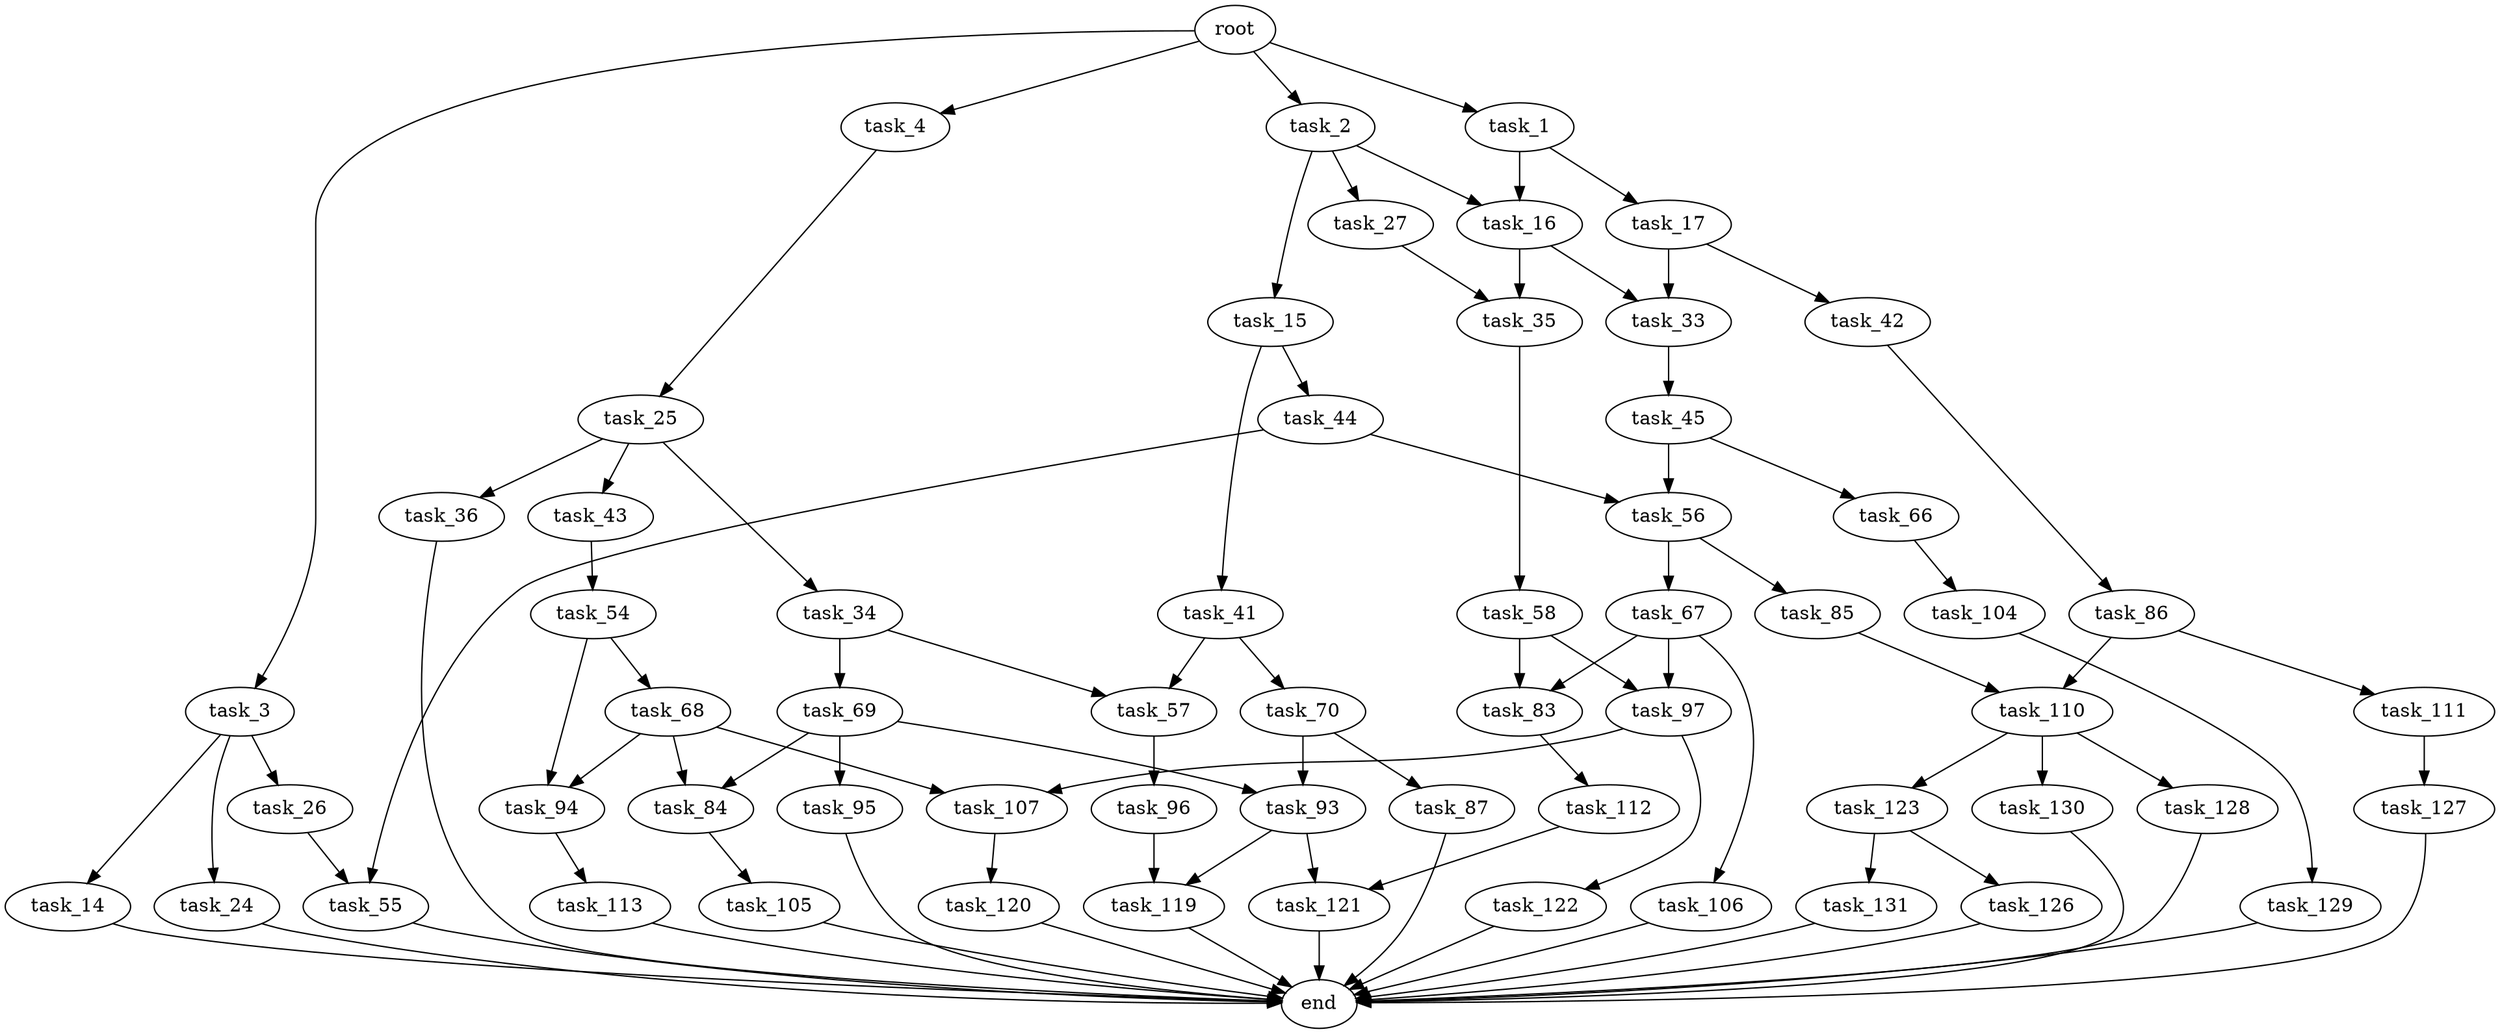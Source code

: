 digraph G {
  root [size="0.000000"];
  task_1 [size="32573220824.000000"];
  task_2 [size="21673321550.000000"];
  task_3 [size="8589934592.000000"];
  task_4 [size="6653505651.000000"];
  task_16 [size="18847500859.000000"];
  task_17 [size="1131264240168.000000"];
  task_15 [size="2092387294.000000"];
  task_27 [size="28991029248.000000"];
  task_14 [size="368293445632.000000"];
  task_24 [size="782757789696.000000"];
  task_26 [size="741792081018.000000"];
  task_25 [size="1531894148.000000"];
  end [size="0.000000"];
  task_41 [size="2405767912.000000"];
  task_44 [size="247855600206.000000"];
  task_33 [size="121640248698.000000"];
  task_35 [size="319505158051.000000"];
  task_42 [size="621153887899.000000"];
  task_34 [size="368293445632.000000"];
  task_36 [size="134217728000.000000"];
  task_43 [size="1367637405.000000"];
  task_55 [size="134217728000.000000"];
  task_45 [size="68719476736.000000"];
  task_57 [size="450181977007.000000"];
  task_69 [size="25247629312.000000"];
  task_58 [size="4048765137.000000"];
  task_70 [size="28991029248.000000"];
  task_86 [size="1073741824000.000000"];
  task_54 [size="46651999669.000000"];
  task_56 [size="782757789696.000000"];
  task_66 [size="7968070002.000000"];
  task_68 [size="758161079416.000000"];
  task_94 [size="3729233535.000000"];
  task_67 [size="8589934592.000000"];
  task_85 [size="140830591800.000000"];
  task_96 [size="454399388330.000000"];
  task_83 [size="589212504348.000000"];
  task_97 [size="32191699222.000000"];
  task_104 [size="368293445632.000000"];
  task_106 [size="8589934592.000000"];
  task_84 [size="1073741824000.000000"];
  task_107 [size="444552779969.000000"];
  task_93 [size="41088457859.000000"];
  task_95 [size="32565842757.000000"];
  task_87 [size="6554876535.000000"];
  task_112 [size="549755813888.000000"];
  task_105 [size="4102828482.000000"];
  task_110 [size="8589934592.000000"];
  task_111 [size="368293445632.000000"];
  task_119 [size="293980149350.000000"];
  task_121 [size="24030261074.000000"];
  task_113 [size="368293445632.000000"];
  task_122 [size="31974260420.000000"];
  task_129 [size="65354752562.000000"];
  task_120 [size="11522522994.000000"];
  task_123 [size="2678777971.000000"];
  task_128 [size="278607406003.000000"];
  task_130 [size="10769691462.000000"];
  task_127 [size="886293498012.000000"];
  task_126 [size="368293445632.000000"];
  task_131 [size="207110847079.000000"];

  root -> task_1 [size="1.000000"];
  root -> task_2 [size="1.000000"];
  root -> task_3 [size="1.000000"];
  root -> task_4 [size="1.000000"];
  task_1 -> task_16 [size="536870912.000000"];
  task_1 -> task_17 [size="536870912.000000"];
  task_2 -> task_15 [size="411041792.000000"];
  task_2 -> task_16 [size="411041792.000000"];
  task_2 -> task_27 [size="411041792.000000"];
  task_3 -> task_14 [size="33554432.000000"];
  task_3 -> task_24 [size="33554432.000000"];
  task_3 -> task_26 [size="33554432.000000"];
  task_4 -> task_25 [size="209715200.000000"];
  task_16 -> task_33 [size="838860800.000000"];
  task_16 -> task_35 [size="838860800.000000"];
  task_17 -> task_33 [size="838860800.000000"];
  task_17 -> task_42 [size="838860800.000000"];
  task_15 -> task_41 [size="75497472.000000"];
  task_15 -> task_44 [size="75497472.000000"];
  task_27 -> task_35 [size="75497472.000000"];
  task_14 -> end [size="1.000000"];
  task_24 -> end [size="1.000000"];
  task_26 -> task_55 [size="679477248.000000"];
  task_25 -> task_34 [size="75497472.000000"];
  task_25 -> task_36 [size="75497472.000000"];
  task_25 -> task_43 [size="75497472.000000"];
  task_41 -> task_57 [size="75497472.000000"];
  task_41 -> task_70 [size="75497472.000000"];
  task_44 -> task_55 [size="209715200.000000"];
  task_44 -> task_56 [size="209715200.000000"];
  task_33 -> task_45 [size="209715200.000000"];
  task_35 -> task_58 [size="411041792.000000"];
  task_42 -> task_86 [size="411041792.000000"];
  task_34 -> task_57 [size="411041792.000000"];
  task_34 -> task_69 [size="411041792.000000"];
  task_36 -> end [size="1.000000"];
  task_43 -> task_54 [size="134217728.000000"];
  task_55 -> end [size="1.000000"];
  task_45 -> task_56 [size="134217728.000000"];
  task_45 -> task_66 [size="134217728.000000"];
  task_57 -> task_96 [size="301989888.000000"];
  task_69 -> task_84 [size="679477248.000000"];
  task_69 -> task_93 [size="679477248.000000"];
  task_69 -> task_95 [size="679477248.000000"];
  task_58 -> task_83 [size="75497472.000000"];
  task_58 -> task_97 [size="75497472.000000"];
  task_70 -> task_87 [size="75497472.000000"];
  task_70 -> task_93 [size="75497472.000000"];
  task_86 -> task_110 [size="838860800.000000"];
  task_86 -> task_111 [size="838860800.000000"];
  task_54 -> task_68 [size="33554432.000000"];
  task_54 -> task_94 [size="33554432.000000"];
  task_56 -> task_67 [size="679477248.000000"];
  task_56 -> task_85 [size="679477248.000000"];
  task_66 -> task_104 [size="134217728.000000"];
  task_68 -> task_84 [size="536870912.000000"];
  task_68 -> task_94 [size="536870912.000000"];
  task_68 -> task_107 [size="536870912.000000"];
  task_94 -> task_113 [size="411041792.000000"];
  task_67 -> task_83 [size="33554432.000000"];
  task_67 -> task_97 [size="33554432.000000"];
  task_67 -> task_106 [size="33554432.000000"];
  task_85 -> task_110 [size="134217728.000000"];
  task_96 -> task_119 [size="301989888.000000"];
  task_83 -> task_112 [size="536870912.000000"];
  task_97 -> task_107 [size="536870912.000000"];
  task_97 -> task_122 [size="536870912.000000"];
  task_104 -> task_129 [size="411041792.000000"];
  task_106 -> end [size="1.000000"];
  task_84 -> task_105 [size="838860800.000000"];
  task_107 -> task_120 [size="301989888.000000"];
  task_93 -> task_119 [size="679477248.000000"];
  task_93 -> task_121 [size="679477248.000000"];
  task_95 -> end [size="1.000000"];
  task_87 -> end [size="1.000000"];
  task_112 -> task_121 [size="536870912.000000"];
  task_105 -> end [size="1.000000"];
  task_110 -> task_123 [size="33554432.000000"];
  task_110 -> task_128 [size="33554432.000000"];
  task_110 -> task_130 [size="33554432.000000"];
  task_111 -> task_127 [size="411041792.000000"];
  task_119 -> end [size="1.000000"];
  task_121 -> end [size="1.000000"];
  task_113 -> end [size="1.000000"];
  task_122 -> end [size="1.000000"];
  task_129 -> end [size="1.000000"];
  task_120 -> end [size="1.000000"];
  task_123 -> task_126 [size="75497472.000000"];
  task_123 -> task_131 [size="75497472.000000"];
  task_128 -> end [size="1.000000"];
  task_130 -> end [size="1.000000"];
  task_127 -> end [size="1.000000"];
  task_126 -> end [size="1.000000"];
  task_131 -> end [size="1.000000"];
}
